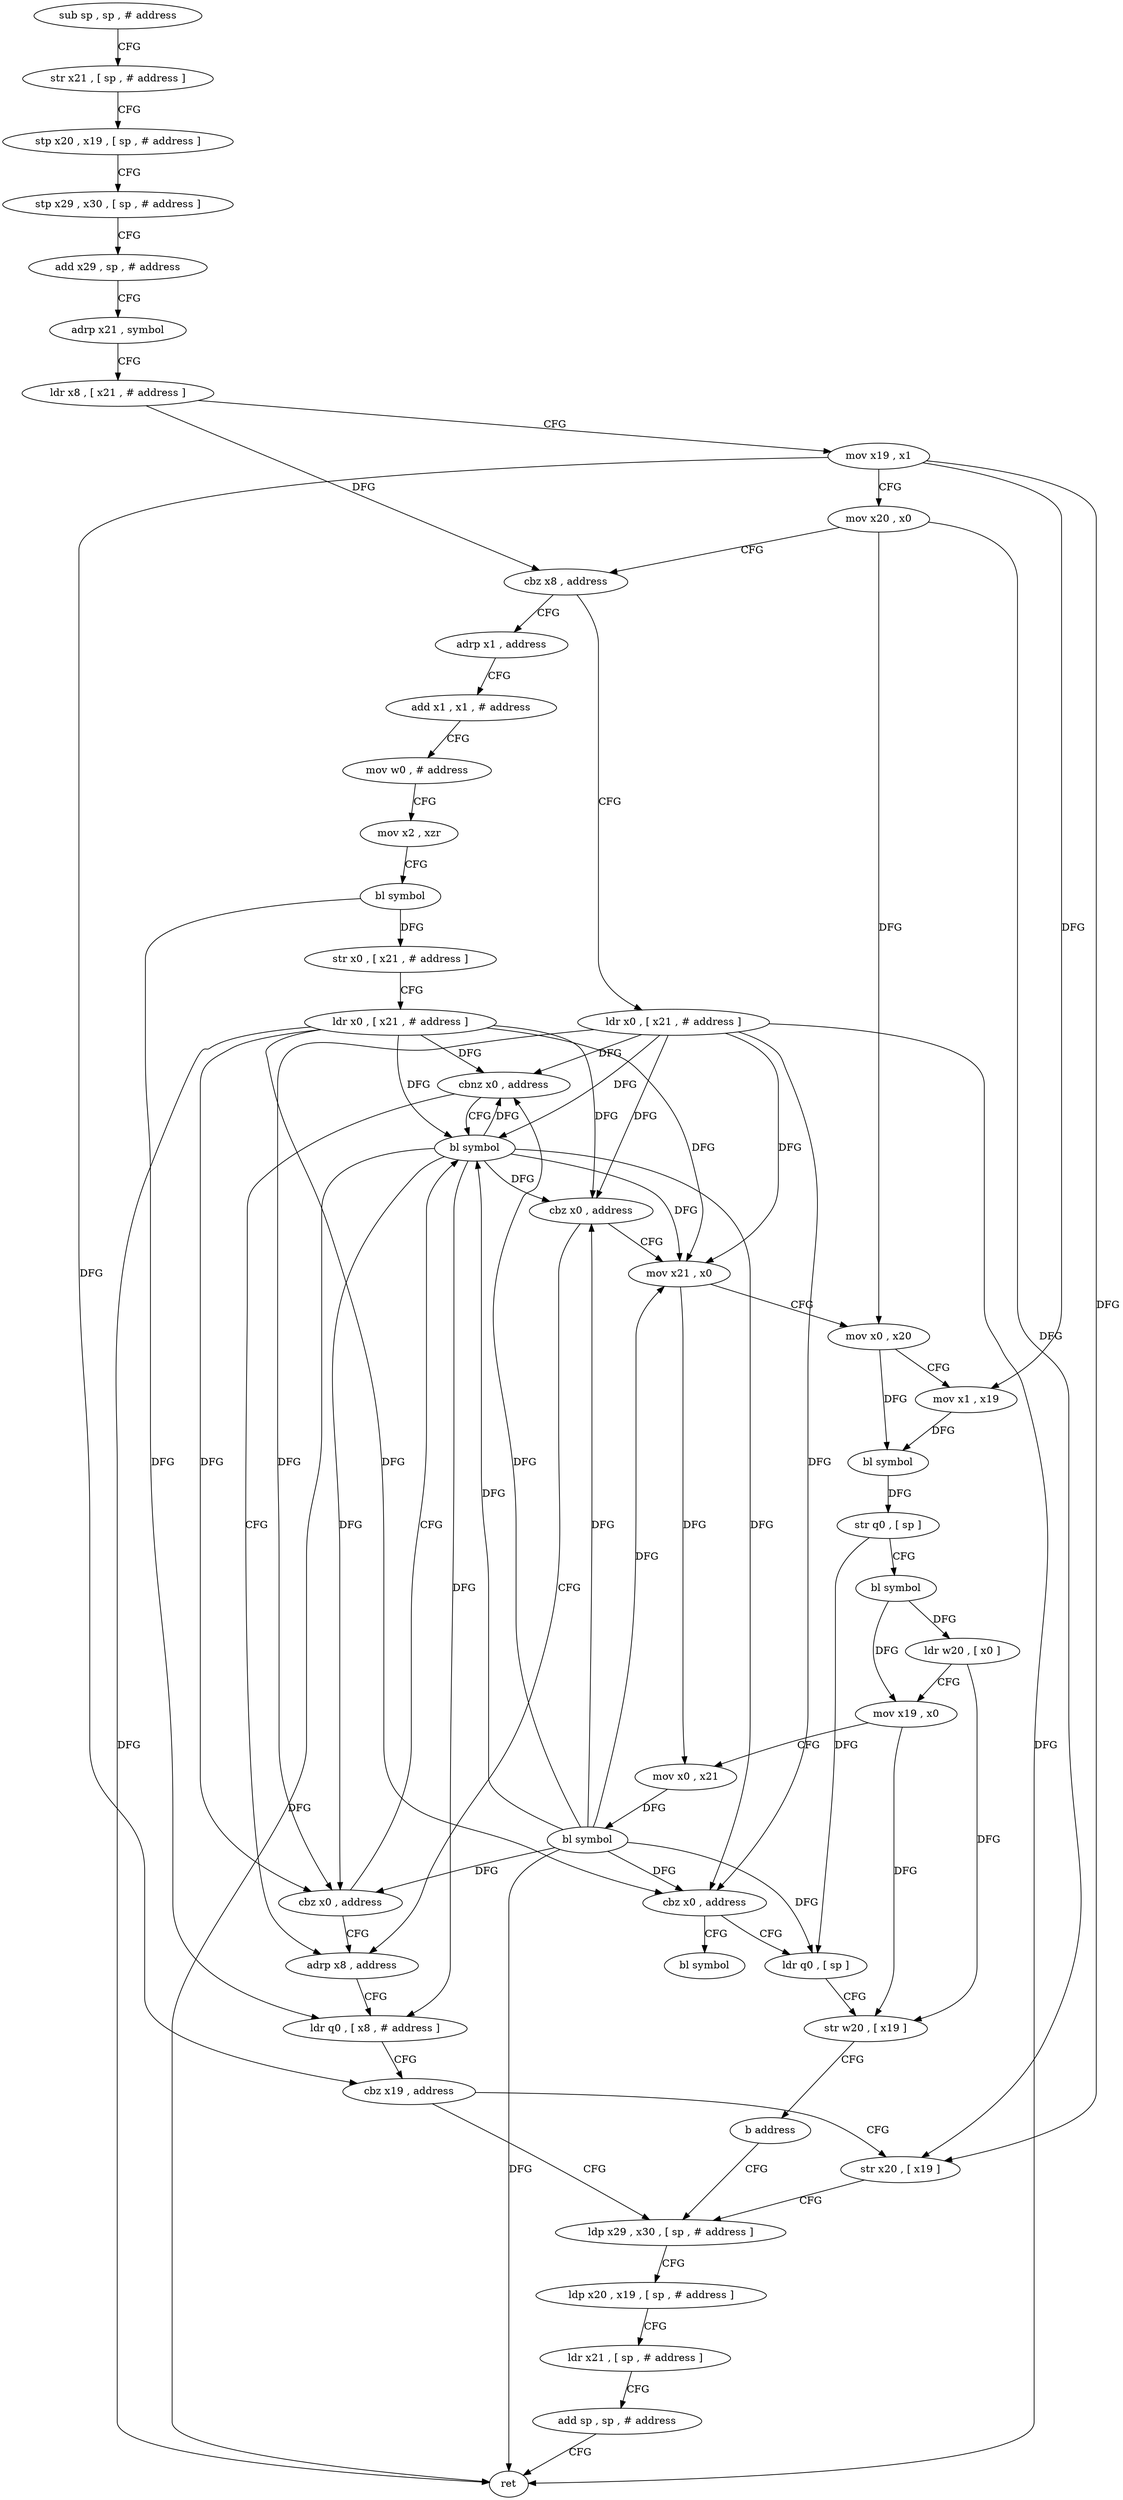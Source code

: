 digraph "func" {
"4217144" [label = "sub sp , sp , # address" ]
"4217148" [label = "str x21 , [ sp , # address ]" ]
"4217152" [label = "stp x20 , x19 , [ sp , # address ]" ]
"4217156" [label = "stp x29 , x30 , [ sp , # address ]" ]
"4217160" [label = "add x29 , sp , # address" ]
"4217164" [label = "adrp x21 , symbol" ]
"4217168" [label = "ldr x8 , [ x21 , # address ]" ]
"4217172" [label = "mov x19 , x1" ]
"4217176" [label = "mov x20 , x0" ]
"4217180" [label = "cbz x8 , address" ]
"4217256" [label = "adrp x1 , address" ]
"4217184" [label = "ldr x0 , [ x21 , # address ]" ]
"4217260" [label = "add x1 , x1 , # address" ]
"4217264" [label = "mov w0 , # address" ]
"4217268" [label = "mov x2 , xzr" ]
"4217272" [label = "bl symbol" ]
"4217276" [label = "str x0 , [ x21 , # address ]" ]
"4217280" [label = "ldr x0 , [ x21 , # address ]" ]
"4217284" [label = "cbnz x0 , address" ]
"4217192" [label = "bl symbol" ]
"4217288" [label = "adrp x8 , address" ]
"4217188" [label = "cbz x0 , address" ]
"4217196" [label = "cbz x0 , address" ]
"4217200" [label = "mov x21 , x0" ]
"4217292" [label = "ldr q0 , [ x8 , # address ]" ]
"4217296" [label = "cbz x19 , address" ]
"4217304" [label = "ldp x29 , x30 , [ sp , # address ]" ]
"4217300" [label = "str x20 , [ x19 ]" ]
"4217204" [label = "mov x0 , x20" ]
"4217208" [label = "mov x1 , x19" ]
"4217212" [label = "bl symbol" ]
"4217216" [label = "str q0 , [ sp ]" ]
"4217220" [label = "bl symbol" ]
"4217224" [label = "ldr w20 , [ x0 ]" ]
"4217228" [label = "mov x19 , x0" ]
"4217232" [label = "mov x0 , x21" ]
"4217236" [label = "bl symbol" ]
"4217240" [label = "cbz x0 , address" ]
"4217324" [label = "bl symbol" ]
"4217244" [label = "ldr q0 , [ sp ]" ]
"4217308" [label = "ldp x20 , x19 , [ sp , # address ]" ]
"4217312" [label = "ldr x21 , [ sp , # address ]" ]
"4217316" [label = "add sp , sp , # address" ]
"4217320" [label = "ret" ]
"4217248" [label = "str w20 , [ x19 ]" ]
"4217252" [label = "b address" ]
"4217144" -> "4217148" [ label = "CFG" ]
"4217148" -> "4217152" [ label = "CFG" ]
"4217152" -> "4217156" [ label = "CFG" ]
"4217156" -> "4217160" [ label = "CFG" ]
"4217160" -> "4217164" [ label = "CFG" ]
"4217164" -> "4217168" [ label = "CFG" ]
"4217168" -> "4217172" [ label = "CFG" ]
"4217168" -> "4217180" [ label = "DFG" ]
"4217172" -> "4217176" [ label = "CFG" ]
"4217172" -> "4217296" [ label = "DFG" ]
"4217172" -> "4217208" [ label = "DFG" ]
"4217172" -> "4217300" [ label = "DFG" ]
"4217176" -> "4217180" [ label = "CFG" ]
"4217176" -> "4217204" [ label = "DFG" ]
"4217176" -> "4217300" [ label = "DFG" ]
"4217180" -> "4217256" [ label = "CFG" ]
"4217180" -> "4217184" [ label = "CFG" ]
"4217256" -> "4217260" [ label = "CFG" ]
"4217184" -> "4217188" [ label = "DFG" ]
"4217184" -> "4217284" [ label = "DFG" ]
"4217184" -> "4217192" [ label = "DFG" ]
"4217184" -> "4217196" [ label = "DFG" ]
"4217184" -> "4217200" [ label = "DFG" ]
"4217184" -> "4217240" [ label = "DFG" ]
"4217184" -> "4217320" [ label = "DFG" ]
"4217260" -> "4217264" [ label = "CFG" ]
"4217264" -> "4217268" [ label = "CFG" ]
"4217268" -> "4217272" [ label = "CFG" ]
"4217272" -> "4217276" [ label = "DFG" ]
"4217272" -> "4217292" [ label = "DFG" ]
"4217276" -> "4217280" [ label = "CFG" ]
"4217280" -> "4217284" [ label = "DFG" ]
"4217280" -> "4217188" [ label = "DFG" ]
"4217280" -> "4217192" [ label = "DFG" ]
"4217280" -> "4217196" [ label = "DFG" ]
"4217280" -> "4217200" [ label = "DFG" ]
"4217280" -> "4217240" [ label = "DFG" ]
"4217280" -> "4217320" [ label = "DFG" ]
"4217284" -> "4217192" [ label = "CFG" ]
"4217284" -> "4217288" [ label = "CFG" ]
"4217192" -> "4217196" [ label = "DFG" ]
"4217192" -> "4217284" [ label = "DFG" ]
"4217192" -> "4217188" [ label = "DFG" ]
"4217192" -> "4217200" [ label = "DFG" ]
"4217192" -> "4217240" [ label = "DFG" ]
"4217192" -> "4217320" [ label = "DFG" ]
"4217192" -> "4217292" [ label = "DFG" ]
"4217288" -> "4217292" [ label = "CFG" ]
"4217188" -> "4217288" [ label = "CFG" ]
"4217188" -> "4217192" [ label = "CFG" ]
"4217196" -> "4217288" [ label = "CFG" ]
"4217196" -> "4217200" [ label = "CFG" ]
"4217200" -> "4217204" [ label = "CFG" ]
"4217200" -> "4217232" [ label = "DFG" ]
"4217292" -> "4217296" [ label = "CFG" ]
"4217296" -> "4217304" [ label = "CFG" ]
"4217296" -> "4217300" [ label = "CFG" ]
"4217304" -> "4217308" [ label = "CFG" ]
"4217300" -> "4217304" [ label = "CFG" ]
"4217204" -> "4217208" [ label = "CFG" ]
"4217204" -> "4217212" [ label = "DFG" ]
"4217208" -> "4217212" [ label = "DFG" ]
"4217212" -> "4217216" [ label = "DFG" ]
"4217216" -> "4217220" [ label = "CFG" ]
"4217216" -> "4217244" [ label = "DFG" ]
"4217220" -> "4217224" [ label = "DFG" ]
"4217220" -> "4217228" [ label = "DFG" ]
"4217224" -> "4217228" [ label = "CFG" ]
"4217224" -> "4217248" [ label = "DFG" ]
"4217228" -> "4217232" [ label = "CFG" ]
"4217228" -> "4217248" [ label = "DFG" ]
"4217232" -> "4217236" [ label = "DFG" ]
"4217236" -> "4217240" [ label = "DFG" ]
"4217236" -> "4217284" [ label = "DFG" ]
"4217236" -> "4217188" [ label = "DFG" ]
"4217236" -> "4217192" [ label = "DFG" ]
"4217236" -> "4217196" [ label = "DFG" ]
"4217236" -> "4217200" [ label = "DFG" ]
"4217236" -> "4217320" [ label = "DFG" ]
"4217236" -> "4217244" [ label = "DFG" ]
"4217240" -> "4217324" [ label = "CFG" ]
"4217240" -> "4217244" [ label = "CFG" ]
"4217244" -> "4217248" [ label = "CFG" ]
"4217308" -> "4217312" [ label = "CFG" ]
"4217312" -> "4217316" [ label = "CFG" ]
"4217316" -> "4217320" [ label = "CFG" ]
"4217248" -> "4217252" [ label = "CFG" ]
"4217252" -> "4217304" [ label = "CFG" ]
}
